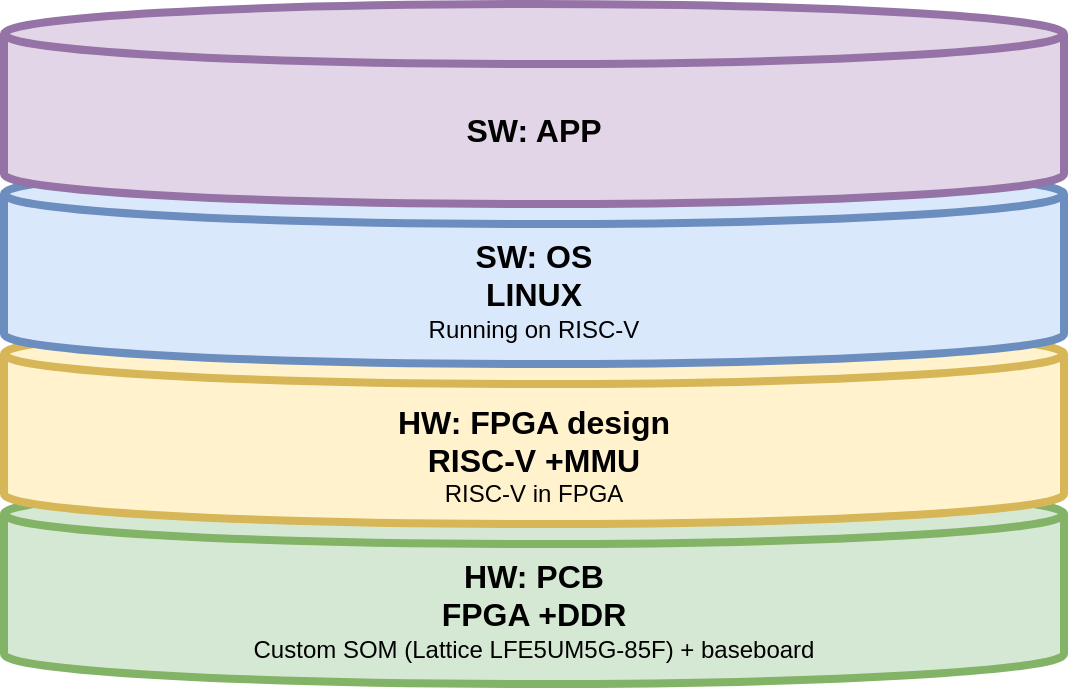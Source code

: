 <mxfile version="27.1.4">
  <diagram name="Page-1" id="FCZs8u26Ppq5E-HGaB5X">
    <mxGraphModel dx="1042" dy="571" grid="1" gridSize="10" guides="1" tooltips="1" connect="1" arrows="1" fold="1" page="1" pageScale="1" pageWidth="850" pageHeight="1100" math="0" shadow="0">
      <root>
        <mxCell id="0" />
        <mxCell id="1" parent="0" />
        <mxCell id="dwvbmkx9nh_JgkbrfViO-2" value="&lt;b&gt;&lt;font style=&quot;font-size: 16px;&quot;&gt;HW: PCB&lt;/font&gt;&lt;/b&gt;&lt;br&gt;&lt;b&gt;&lt;font style=&quot;font-size: 16px;&quot;&gt;FPGA +DDR&lt;/font&gt;&lt;/b&gt;&lt;br&gt;Custom SOM (Lattice LFE5UM5G-85F) + baseboard" style="shape=cylinder3;whiteSpace=wrap;html=1;boundedLbl=1;backgroundOutline=1;size=15;fillColor=#d5e8d4;strokeColor=#82b366;strokeWidth=4;" parent="1" vertex="1">
          <mxGeometry x="160" y="390" width="530" height="100" as="geometry" />
        </mxCell>
        <mxCell id="dwvbmkx9nh_JgkbrfViO-3" value="&lt;b&gt;&lt;font style=&quot;font-size: 16px;&quot;&gt;&lt;br&gt;HW: FPGA design&lt;br&gt;RISC-V +MMU&lt;/font&gt;&lt;/b&gt;&lt;br&gt;RISC-V in FPGA&lt;div&gt;&lt;br&gt;&lt;/div&gt;" style="shape=cylinder3;whiteSpace=wrap;html=1;boundedLbl=1;backgroundOutline=1;size=15;fillColor=#fff2cc;strokeColor=#d6b656;strokeWidth=4;" parent="1" vertex="1">
          <mxGeometry x="160" y="310" width="530" height="100" as="geometry" />
        </mxCell>
        <mxCell id="dwvbmkx9nh_JgkbrfViO-4" value="&lt;b&gt;&lt;font style=&quot;font-size: 16px;&quot;&gt;SW: OS&lt;br&gt;LINUX&lt;br&gt;&lt;/font&gt;&lt;/b&gt;Running on RISC-V" style="shape=cylinder3;whiteSpace=wrap;html=1;boundedLbl=1;backgroundOutline=1;size=15;fillColor=#dae8fc;strokeColor=#6c8ebf;strokeWidth=4;" parent="1" vertex="1">
          <mxGeometry x="160" y="230" width="530" height="100" as="geometry" />
        </mxCell>
        <mxCell id="dwvbmkx9nh_JgkbrfViO-5" value="&lt;b&gt;&lt;font style=&quot;font-size: 16px;&quot;&gt;SW: APP&lt;/font&gt;&lt;/b&gt;" style="shape=cylinder3;whiteSpace=wrap;html=1;boundedLbl=1;backgroundOutline=1;size=15;fillColor=#e1d5e7;strokeColor=#9673a6;strokeWidth=4;" parent="1" vertex="1">
          <mxGeometry x="160" y="150" width="530" height="100" as="geometry" />
        </mxCell>
      </root>
    </mxGraphModel>
  </diagram>
</mxfile>
